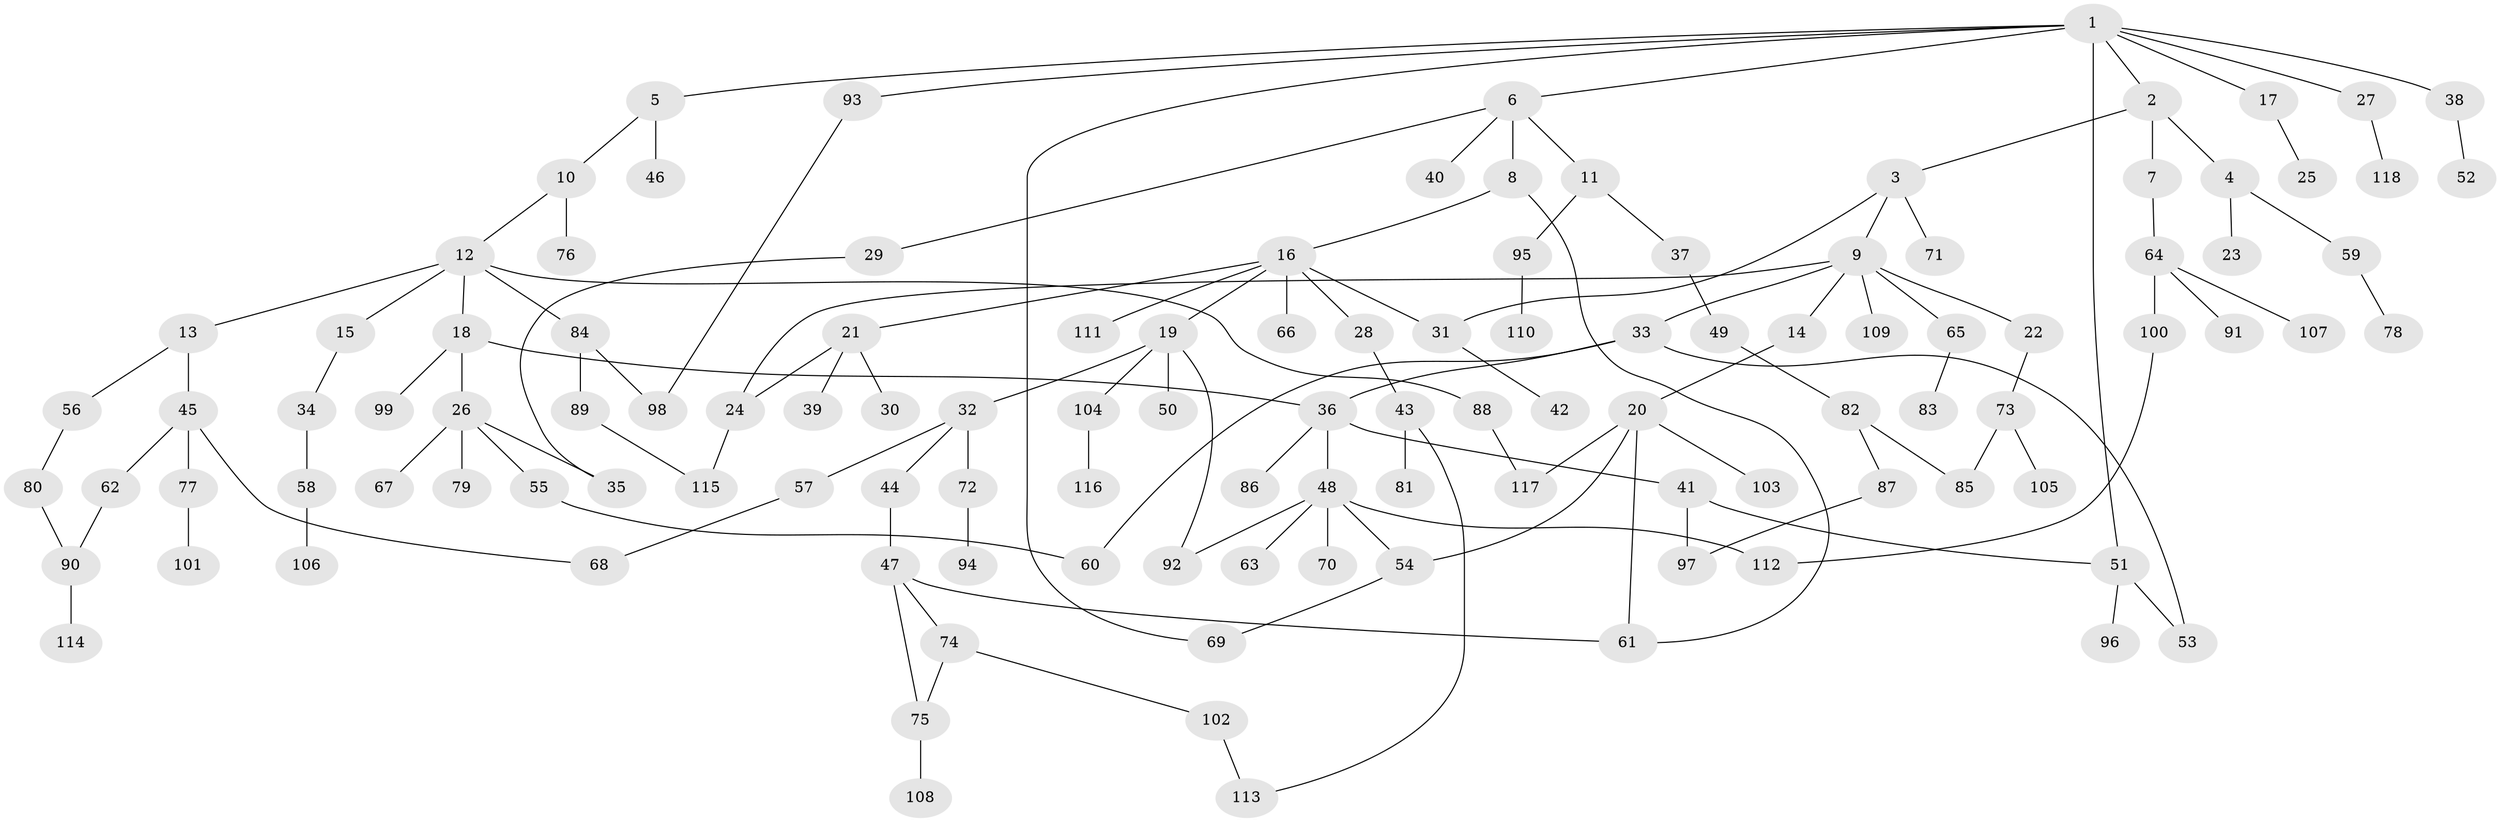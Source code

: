 // coarse degree distribution, {9: 0.02531645569620253, 4: 0.0759493670886076, 5: 0.05063291139240506, 2: 0.3037974683544304, 3: 0.1518987341772152, 7: 0.012658227848101266, 6: 0.0379746835443038, 1: 0.34177215189873417}
// Generated by graph-tools (version 1.1) at 2025/41/03/06/25 10:41:28]
// undirected, 118 vertices, 139 edges
graph export_dot {
graph [start="1"]
  node [color=gray90,style=filled];
  1;
  2;
  3;
  4;
  5;
  6;
  7;
  8;
  9;
  10;
  11;
  12;
  13;
  14;
  15;
  16;
  17;
  18;
  19;
  20;
  21;
  22;
  23;
  24;
  25;
  26;
  27;
  28;
  29;
  30;
  31;
  32;
  33;
  34;
  35;
  36;
  37;
  38;
  39;
  40;
  41;
  42;
  43;
  44;
  45;
  46;
  47;
  48;
  49;
  50;
  51;
  52;
  53;
  54;
  55;
  56;
  57;
  58;
  59;
  60;
  61;
  62;
  63;
  64;
  65;
  66;
  67;
  68;
  69;
  70;
  71;
  72;
  73;
  74;
  75;
  76;
  77;
  78;
  79;
  80;
  81;
  82;
  83;
  84;
  85;
  86;
  87;
  88;
  89;
  90;
  91;
  92;
  93;
  94;
  95;
  96;
  97;
  98;
  99;
  100;
  101;
  102;
  103;
  104;
  105;
  106;
  107;
  108;
  109;
  110;
  111;
  112;
  113;
  114;
  115;
  116;
  117;
  118;
  1 -- 2;
  1 -- 5;
  1 -- 6;
  1 -- 17;
  1 -- 27;
  1 -- 38;
  1 -- 51;
  1 -- 69;
  1 -- 93;
  2 -- 3;
  2 -- 4;
  2 -- 7;
  3 -- 9;
  3 -- 71;
  3 -- 31;
  4 -- 23;
  4 -- 59;
  5 -- 10;
  5 -- 46;
  6 -- 8;
  6 -- 11;
  6 -- 29;
  6 -- 40;
  7 -- 64;
  8 -- 16;
  8 -- 61;
  9 -- 14;
  9 -- 22;
  9 -- 33;
  9 -- 65;
  9 -- 109;
  9 -- 24;
  10 -- 12;
  10 -- 76;
  11 -- 37;
  11 -- 95;
  12 -- 13;
  12 -- 15;
  12 -- 18;
  12 -- 84;
  12 -- 88;
  13 -- 45;
  13 -- 56;
  14 -- 20;
  15 -- 34;
  16 -- 19;
  16 -- 21;
  16 -- 28;
  16 -- 31;
  16 -- 66;
  16 -- 111;
  17 -- 25;
  18 -- 26;
  18 -- 99;
  18 -- 36;
  19 -- 32;
  19 -- 50;
  19 -- 92;
  19 -- 104;
  20 -- 54;
  20 -- 61;
  20 -- 103;
  20 -- 117;
  21 -- 24;
  21 -- 30;
  21 -- 39;
  22 -- 73;
  24 -- 115;
  26 -- 55;
  26 -- 67;
  26 -- 79;
  26 -- 35;
  27 -- 118;
  28 -- 43;
  29 -- 35;
  31 -- 42;
  32 -- 44;
  32 -- 57;
  32 -- 72;
  33 -- 36;
  33 -- 53;
  33 -- 60;
  34 -- 58;
  36 -- 41;
  36 -- 48;
  36 -- 86;
  37 -- 49;
  38 -- 52;
  41 -- 97;
  41 -- 51;
  43 -- 81;
  43 -- 113;
  44 -- 47;
  45 -- 62;
  45 -- 77;
  45 -- 68;
  47 -- 74;
  47 -- 75;
  47 -- 61;
  48 -- 63;
  48 -- 70;
  48 -- 112;
  48 -- 92;
  48 -- 54;
  49 -- 82;
  51 -- 96;
  51 -- 53;
  54 -- 69;
  55 -- 60;
  56 -- 80;
  57 -- 68;
  58 -- 106;
  59 -- 78;
  62 -- 90;
  64 -- 91;
  64 -- 100;
  64 -- 107;
  65 -- 83;
  72 -- 94;
  73 -- 105;
  73 -- 85;
  74 -- 102;
  74 -- 75;
  75 -- 108;
  77 -- 101;
  80 -- 90;
  82 -- 85;
  82 -- 87;
  84 -- 89;
  84 -- 98;
  87 -- 97;
  88 -- 117;
  89 -- 115;
  90 -- 114;
  93 -- 98;
  95 -- 110;
  100 -- 112;
  102 -- 113;
  104 -- 116;
}
